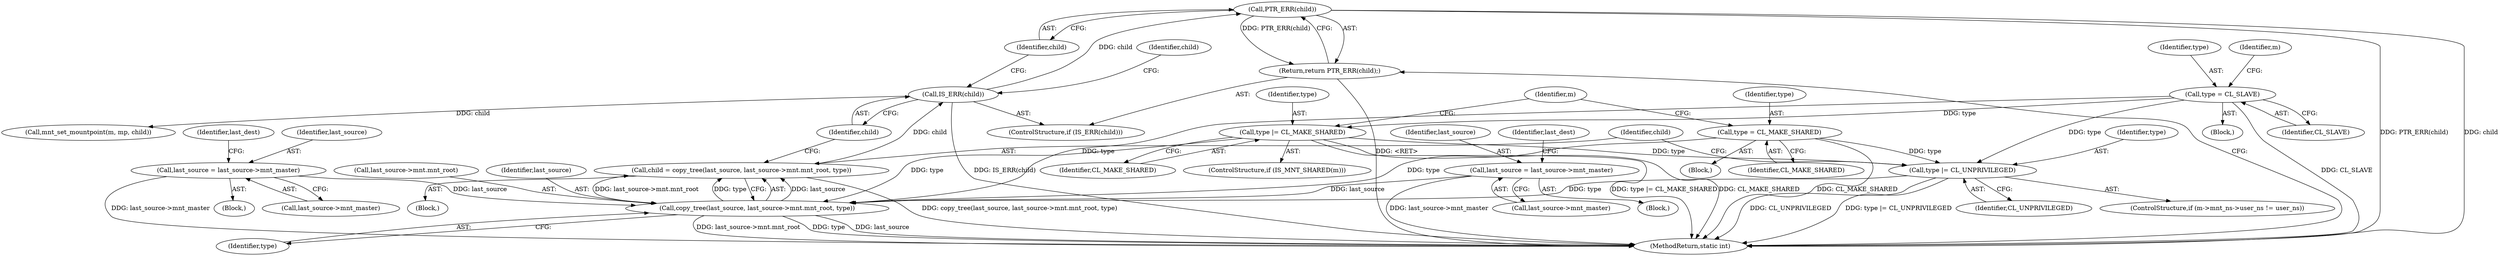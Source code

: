 digraph "1_linux_5ec0811d30378ae104f250bfc9b3640242d81e3f_0@pointer" {
"1000228" [label="(Call,PTR_ERR(child))"];
"1000225" [label="(Call,IS_ERR(child))"];
"1000214" [label="(Call,child = copy_tree(last_source, last_source->mnt.mnt_root, type))"];
"1000216" [label="(Call,copy_tree(last_source, last_source->mnt.mnt_root, type))"];
"1000167" [label="(Call,last_source = last_source->mnt_master)"];
"1000183" [label="(Call,last_source = last_source->mnt_master)"];
"1000200" [label="(Call,type |= CL_MAKE_SHARED)"];
"1000194" [label="(Call,type = CL_SLAVE)"];
"1000132" [label="(Call,type = CL_MAKE_SHARED)"];
"1000211" [label="(Call,type |= CL_UNPRIVILEGED)"];
"1000227" [label="(Return,return PTR_ERR(child);)"];
"1000195" [label="(Identifier,type)"];
"1000223" [label="(Identifier,type)"];
"1000228" [label="(Call,PTR_ERR(child))"];
"1000185" [label="(Call,last_source->mnt_master)"];
"1000211" [label="(Call,type |= CL_UNPRIVILEGED)"];
"1000233" [label="(Identifier,child)"];
"1000225" [label="(Call,IS_ERR(child))"];
"1000216" [label="(Call,copy_tree(last_source, last_source->mnt.mnt_root, type))"];
"1000183" [label="(Call,last_source = last_source->mnt_master)"];
"1000132" [label="(Call,type = CL_MAKE_SHARED)"];
"1000106" [label="(Block,)"];
"1000218" [label="(Call,last_source->mnt.mnt_root)"];
"1000201" [label="(Identifier,type)"];
"1000168" [label="(Identifier,last_source)"];
"1000196" [label="(Identifier,CL_SLAVE)"];
"1000202" [label="(Identifier,CL_MAKE_SHARED)"];
"1000169" [label="(Call,last_source->mnt_master)"];
"1000194" [label="(Call,type = CL_SLAVE)"];
"1000215" [label="(Identifier,child)"];
"1000131" [label="(Block,)"];
"1000199" [label="(Identifier,m)"];
"1000200" [label="(Call,type |= CL_MAKE_SHARED)"];
"1000214" [label="(Call,child = copy_tree(last_source, last_source->mnt.mnt_root, type))"];
"1000212" [label="(Identifier,type)"];
"1000136" [label="(Block,)"];
"1000227" [label="(Return,return PTR_ERR(child);)"];
"1000133" [label="(Identifier,type)"];
"1000197" [label="(ControlStructure,if (IS_MNT_SHARED(m)))"];
"1000237" [label="(Call,mnt_set_mountpoint(m, mp, child))"];
"1000184" [label="(Identifier,last_source)"];
"1000226" [label="(Identifier,child)"];
"1000229" [label="(Identifier,child)"];
"1000217" [label="(Identifier,last_source)"];
"1000213" [label="(Identifier,CL_UNPRIVILEGED)"];
"1000224" [label="(ControlStructure,if (IS_ERR(child)))"];
"1000182" [label="(Block,)"];
"1000203" [label="(ControlStructure,if (m->mnt_ns->user_ns != user_ns))"];
"1000166" [label="(Block,)"];
"1000272" [label="(MethodReturn,static int)"];
"1000189" [label="(Identifier,last_dest)"];
"1000173" [label="(Identifier,last_dest)"];
"1000167" [label="(Call,last_source = last_source->mnt_master)"];
"1000207" [label="(Identifier,m)"];
"1000134" [label="(Identifier,CL_MAKE_SHARED)"];
"1000228" -> "1000227"  [label="AST: "];
"1000228" -> "1000229"  [label="CFG: "];
"1000229" -> "1000228"  [label="AST: "];
"1000227" -> "1000228"  [label="CFG: "];
"1000228" -> "1000272"  [label="DDG: PTR_ERR(child)"];
"1000228" -> "1000272"  [label="DDG: child"];
"1000228" -> "1000227"  [label="DDG: PTR_ERR(child)"];
"1000225" -> "1000228"  [label="DDG: child"];
"1000225" -> "1000224"  [label="AST: "];
"1000225" -> "1000226"  [label="CFG: "];
"1000226" -> "1000225"  [label="AST: "];
"1000229" -> "1000225"  [label="CFG: "];
"1000233" -> "1000225"  [label="CFG: "];
"1000225" -> "1000272"  [label="DDG: IS_ERR(child)"];
"1000214" -> "1000225"  [label="DDG: child"];
"1000225" -> "1000237"  [label="DDG: child"];
"1000214" -> "1000106"  [label="AST: "];
"1000214" -> "1000216"  [label="CFG: "];
"1000215" -> "1000214"  [label="AST: "];
"1000216" -> "1000214"  [label="AST: "];
"1000226" -> "1000214"  [label="CFG: "];
"1000214" -> "1000272"  [label="DDG: copy_tree(last_source, last_source->mnt.mnt_root, type)"];
"1000216" -> "1000214"  [label="DDG: last_source"];
"1000216" -> "1000214"  [label="DDG: last_source->mnt.mnt_root"];
"1000216" -> "1000214"  [label="DDG: type"];
"1000216" -> "1000223"  [label="CFG: "];
"1000217" -> "1000216"  [label="AST: "];
"1000218" -> "1000216"  [label="AST: "];
"1000223" -> "1000216"  [label="AST: "];
"1000216" -> "1000272"  [label="DDG: type"];
"1000216" -> "1000272"  [label="DDG: last_source"];
"1000216" -> "1000272"  [label="DDG: last_source->mnt.mnt_root"];
"1000167" -> "1000216"  [label="DDG: last_source"];
"1000183" -> "1000216"  [label="DDG: last_source"];
"1000200" -> "1000216"  [label="DDG: type"];
"1000194" -> "1000216"  [label="DDG: type"];
"1000132" -> "1000216"  [label="DDG: type"];
"1000211" -> "1000216"  [label="DDG: type"];
"1000167" -> "1000166"  [label="AST: "];
"1000167" -> "1000169"  [label="CFG: "];
"1000168" -> "1000167"  [label="AST: "];
"1000169" -> "1000167"  [label="AST: "];
"1000173" -> "1000167"  [label="CFG: "];
"1000167" -> "1000272"  [label="DDG: last_source->mnt_master"];
"1000183" -> "1000182"  [label="AST: "];
"1000183" -> "1000185"  [label="CFG: "];
"1000184" -> "1000183"  [label="AST: "];
"1000185" -> "1000183"  [label="AST: "];
"1000189" -> "1000183"  [label="CFG: "];
"1000183" -> "1000272"  [label="DDG: last_source->mnt_master"];
"1000200" -> "1000197"  [label="AST: "];
"1000200" -> "1000202"  [label="CFG: "];
"1000201" -> "1000200"  [label="AST: "];
"1000202" -> "1000200"  [label="AST: "];
"1000207" -> "1000200"  [label="CFG: "];
"1000200" -> "1000272"  [label="DDG: type |= CL_MAKE_SHARED"];
"1000200" -> "1000272"  [label="DDG: CL_MAKE_SHARED"];
"1000194" -> "1000200"  [label="DDG: type"];
"1000200" -> "1000211"  [label="DDG: type"];
"1000194" -> "1000136"  [label="AST: "];
"1000194" -> "1000196"  [label="CFG: "];
"1000195" -> "1000194"  [label="AST: "];
"1000196" -> "1000194"  [label="AST: "];
"1000199" -> "1000194"  [label="CFG: "];
"1000194" -> "1000272"  [label="DDG: CL_SLAVE"];
"1000194" -> "1000211"  [label="DDG: type"];
"1000132" -> "1000131"  [label="AST: "];
"1000132" -> "1000134"  [label="CFG: "];
"1000133" -> "1000132"  [label="AST: "];
"1000134" -> "1000132"  [label="AST: "];
"1000207" -> "1000132"  [label="CFG: "];
"1000132" -> "1000272"  [label="DDG: CL_MAKE_SHARED"];
"1000132" -> "1000211"  [label="DDG: type"];
"1000211" -> "1000203"  [label="AST: "];
"1000211" -> "1000213"  [label="CFG: "];
"1000212" -> "1000211"  [label="AST: "];
"1000213" -> "1000211"  [label="AST: "];
"1000215" -> "1000211"  [label="CFG: "];
"1000211" -> "1000272"  [label="DDG: CL_UNPRIVILEGED"];
"1000211" -> "1000272"  [label="DDG: type |= CL_UNPRIVILEGED"];
"1000227" -> "1000224"  [label="AST: "];
"1000272" -> "1000227"  [label="CFG: "];
"1000227" -> "1000272"  [label="DDG: <RET>"];
}

